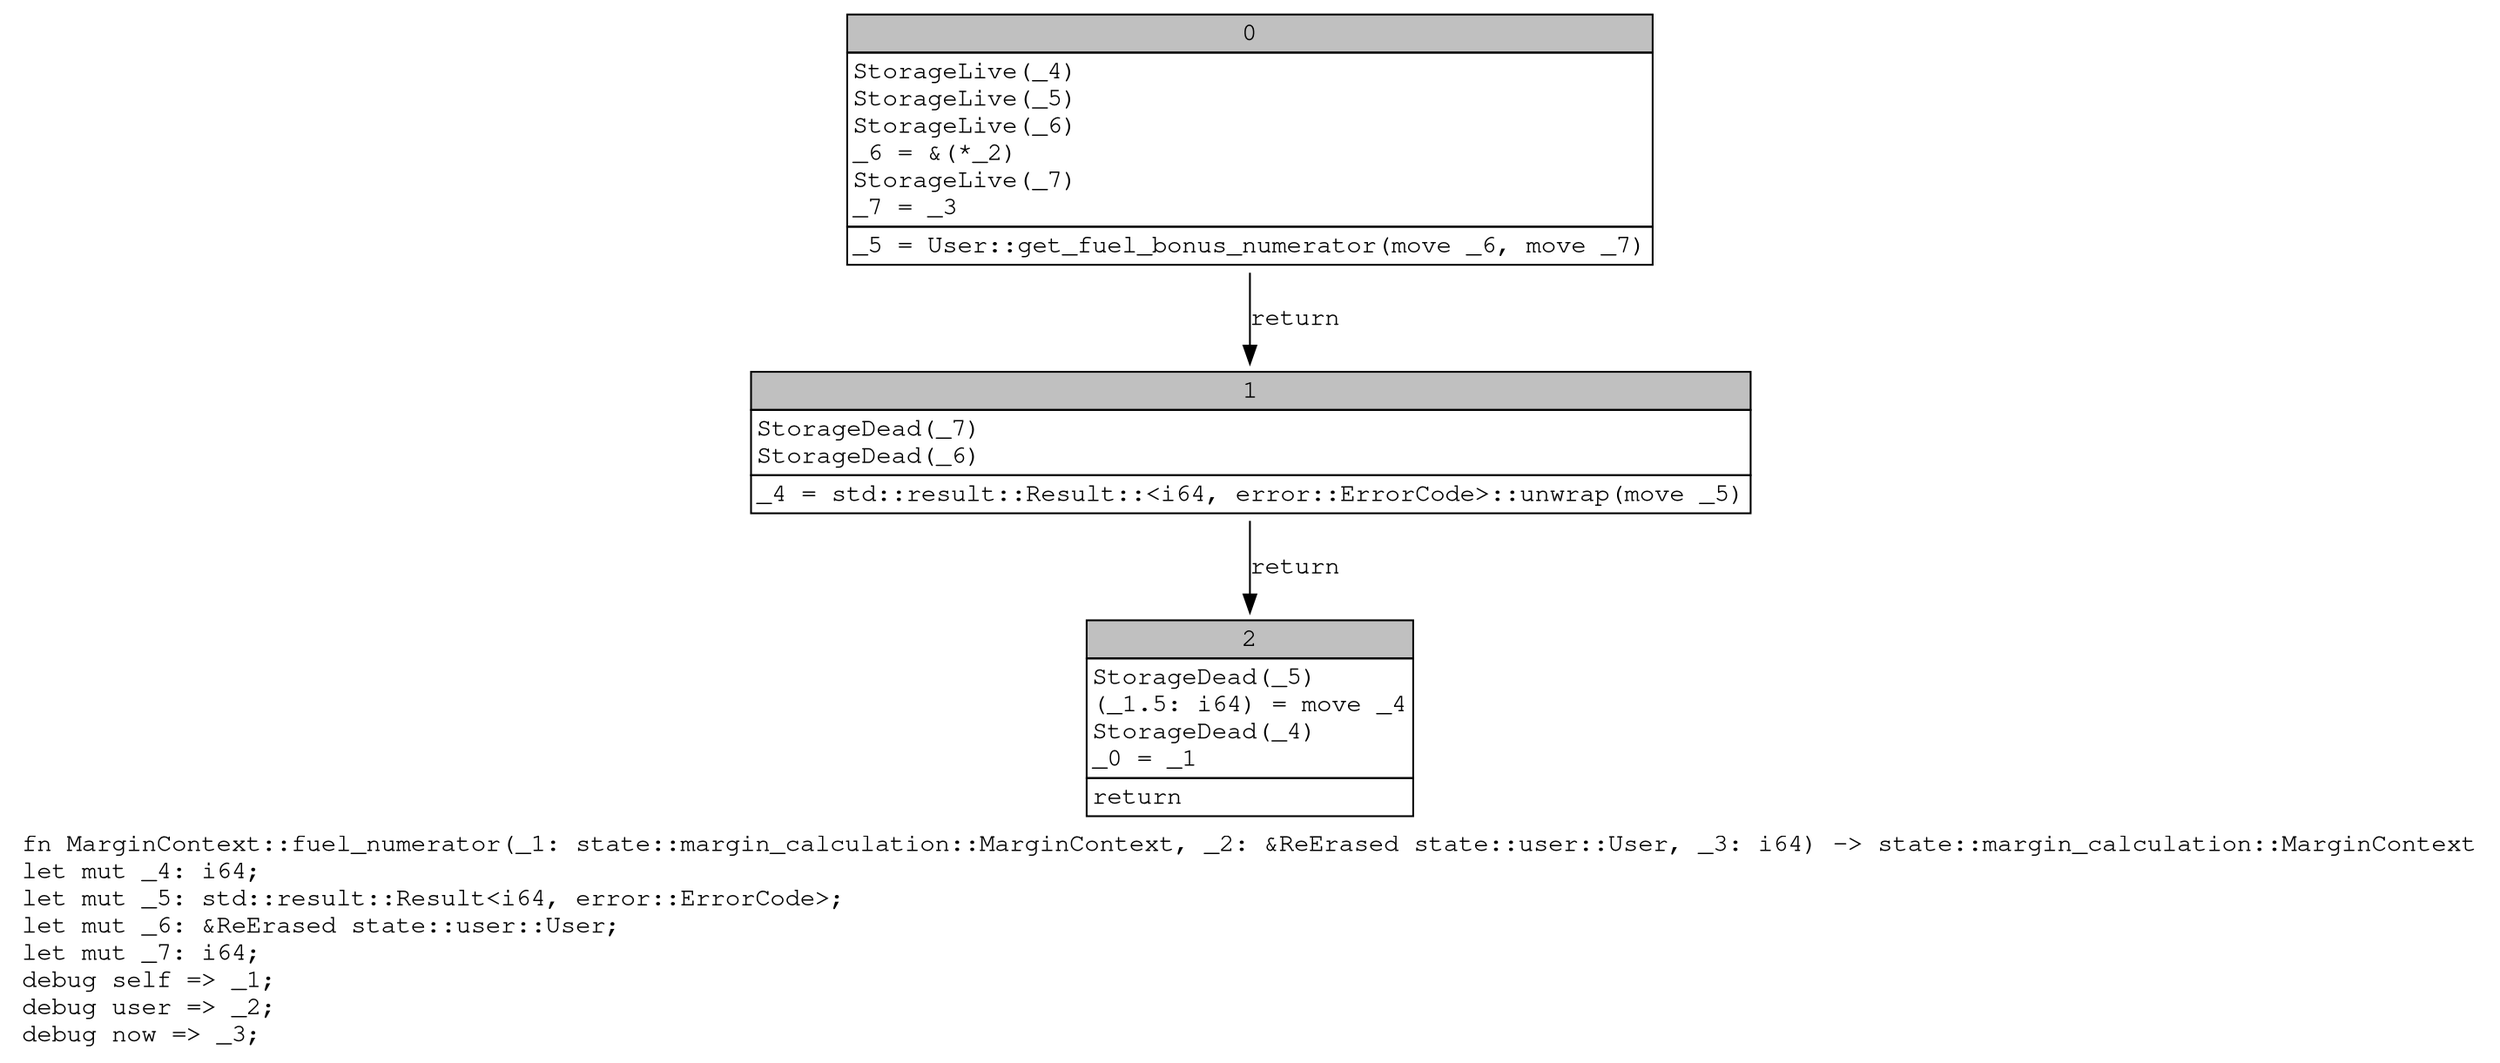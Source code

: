 digraph Mir_0_3432 {
    graph [fontname="Courier, monospace"];
    node [fontname="Courier, monospace"];
    edge [fontname="Courier, monospace"];
    label=<fn MarginContext::fuel_numerator(_1: state::margin_calculation::MarginContext, _2: &amp;ReErased state::user::User, _3: i64) -&gt; state::margin_calculation::MarginContext<br align="left"/>let mut _4: i64;<br align="left"/>let mut _5: std::result::Result&lt;i64, error::ErrorCode&gt;;<br align="left"/>let mut _6: &amp;ReErased state::user::User;<br align="left"/>let mut _7: i64;<br align="left"/>debug self =&gt; _1;<br align="left"/>debug user =&gt; _2;<br align="left"/>debug now =&gt; _3;<br align="left"/>>;
    bb0__0_3432 [shape="none", label=<<table border="0" cellborder="1" cellspacing="0"><tr><td bgcolor="gray" align="center" colspan="1">0</td></tr><tr><td align="left" balign="left">StorageLive(_4)<br/>StorageLive(_5)<br/>StorageLive(_6)<br/>_6 = &amp;(*_2)<br/>StorageLive(_7)<br/>_7 = _3<br/></td></tr><tr><td align="left">_5 = User::get_fuel_bonus_numerator(move _6, move _7)</td></tr></table>>];
    bb1__0_3432 [shape="none", label=<<table border="0" cellborder="1" cellspacing="0"><tr><td bgcolor="gray" align="center" colspan="1">1</td></tr><tr><td align="left" balign="left">StorageDead(_7)<br/>StorageDead(_6)<br/></td></tr><tr><td align="left">_4 = std::result::Result::&lt;i64, error::ErrorCode&gt;::unwrap(move _5)</td></tr></table>>];
    bb2__0_3432 [shape="none", label=<<table border="0" cellborder="1" cellspacing="0"><tr><td bgcolor="gray" align="center" colspan="1">2</td></tr><tr><td align="left" balign="left">StorageDead(_5)<br/>(_1.5: i64) = move _4<br/>StorageDead(_4)<br/>_0 = _1<br/></td></tr><tr><td align="left">return</td></tr></table>>];
    bb0__0_3432 -> bb1__0_3432 [label="return"];
    bb1__0_3432 -> bb2__0_3432 [label="return"];
}

